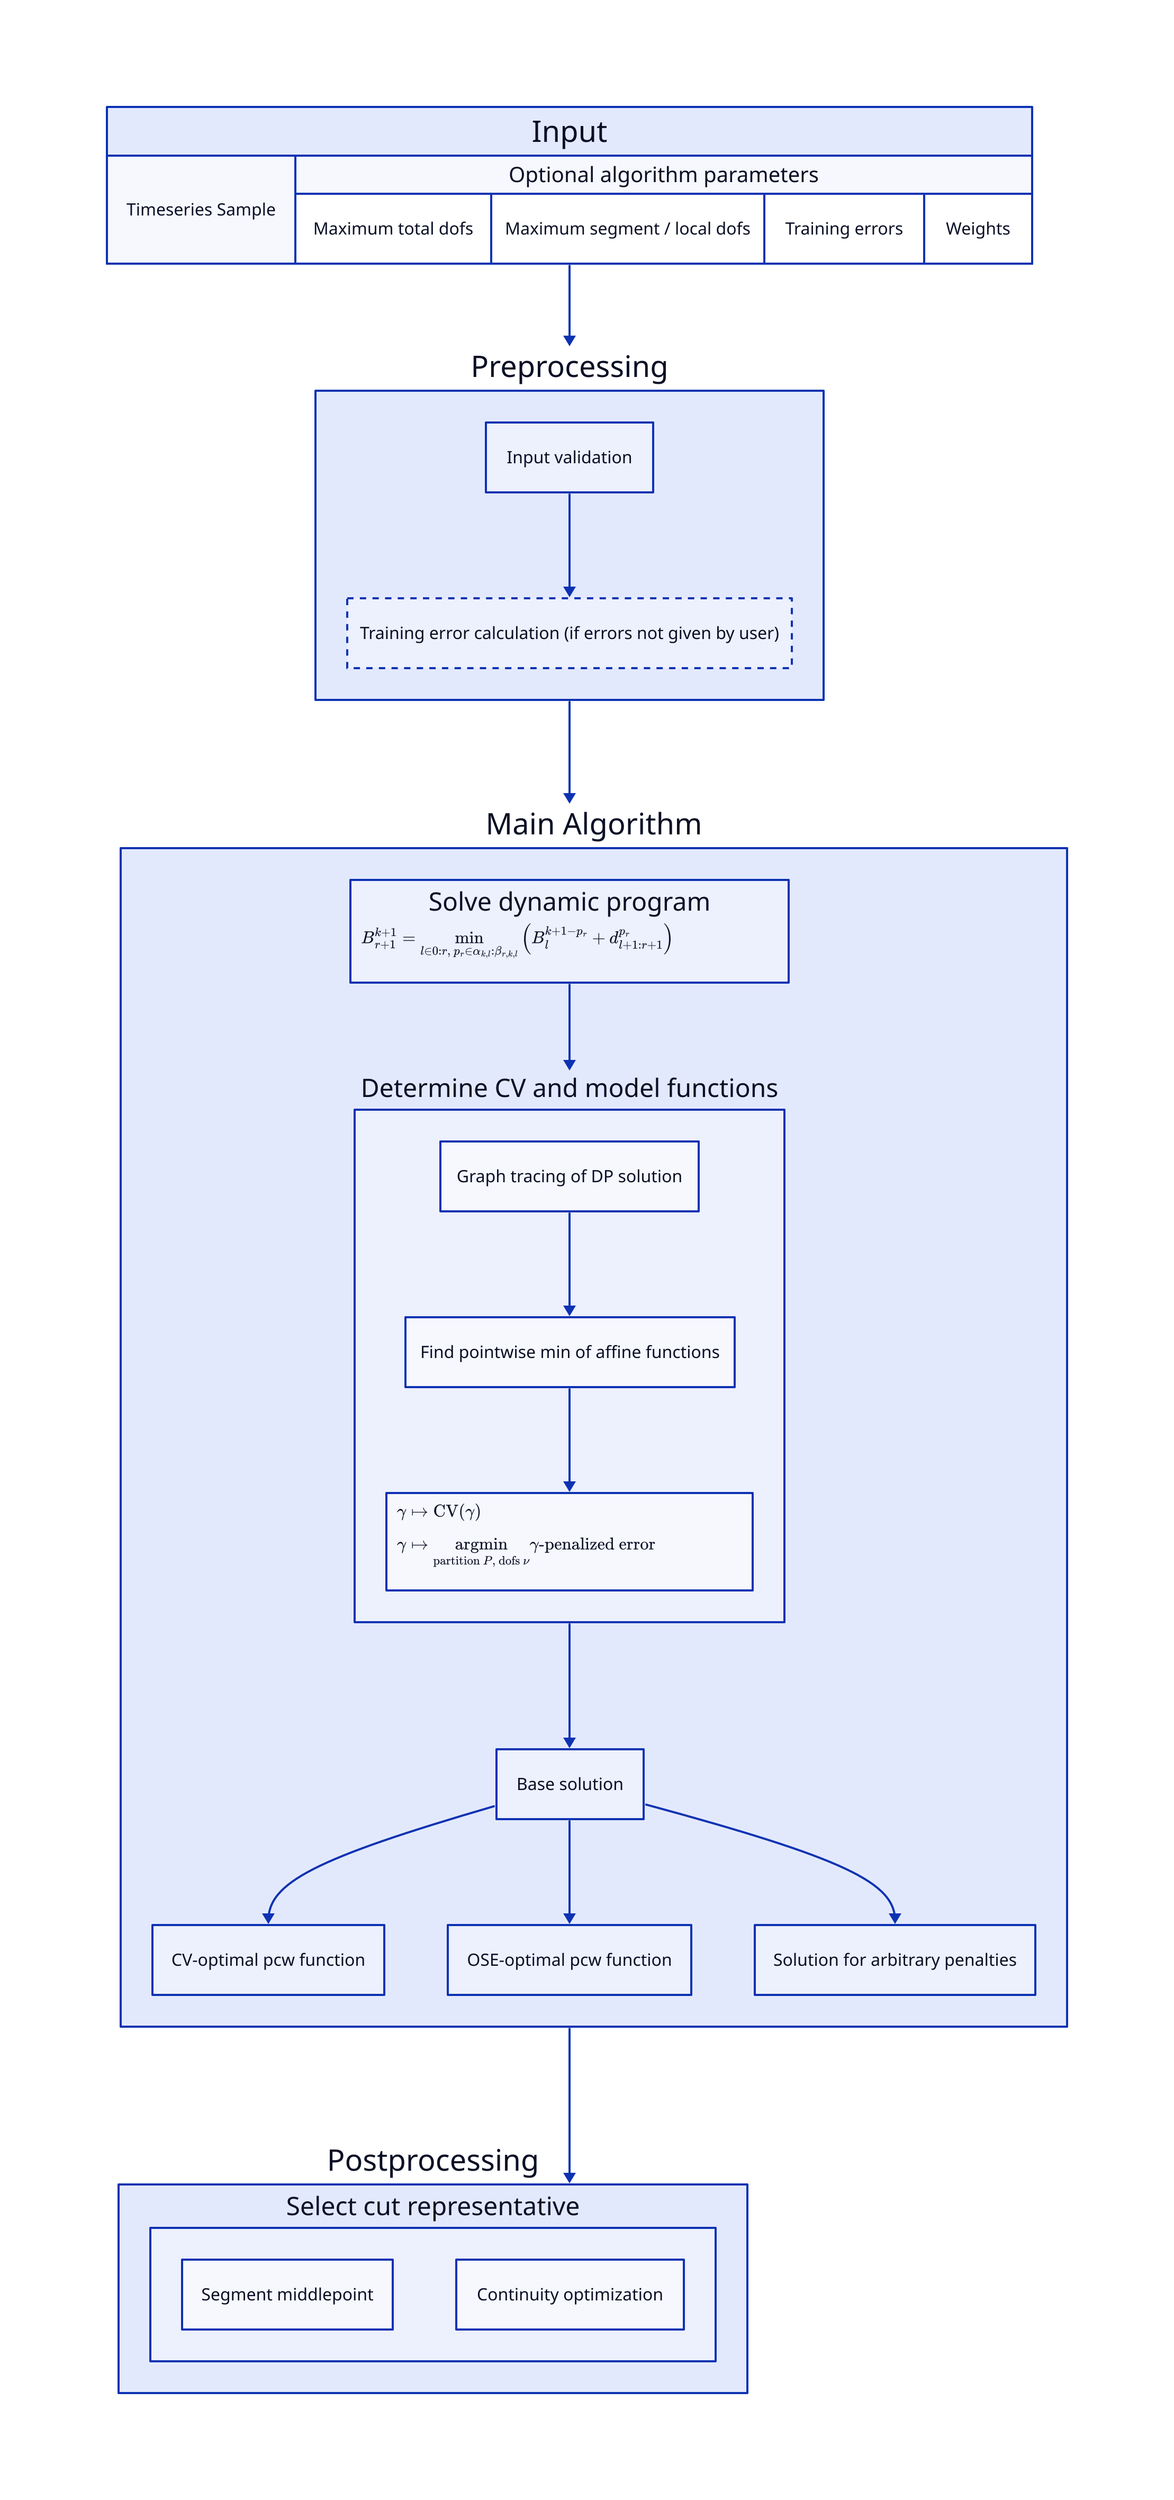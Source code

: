 Input: {
  grid-gap: 0
  grid-columns: 1

  body: "" {
    grid-gap: 0
    grid-columns: 2
    sample: Timeseries Sample
    Optional algorithm parameters: {
      grid-gap: 0
      grid-columns: 5
      max_total_dof: Maximum total dofs
      max_seg_dof: Maximum segment / local dofs
      residual: Training errors
      weights: Weights
    }
  }
}

Preprocessing: {
  validation: Input validation
  residuals: Training error calculation (if errors not given by user) {
    style: {
      stroke-dash: 3
    }
  }
  validation -> residuals
}

main: Main Algorithm {
  dp: Solve dynamic program {
    grid-gap: 10
    grid-columns: 1
    formula: |latex
      \\large {
        B_{r+1}^{k+1} = \\min_{
          l \\in 0:r, ~
                p_r \\in \\alpha_{k,l} : \\beta_{r,k,l}
              }} \\left( B_l^{k + 1 - p_r} + d_{l+1:r+1}^{p_r} \\right)
    |
  } # \\min_{\\substack{l \\ in 0:r \\ p_r \\in \\alpha_{k,l} : \\beta_{r,k,l}}} f(x)}
  cv: Determine CV and model functions {
    tracing: Graph tracing of DP solution
    min: Find pointwise min of affine functions
    funcs: "" {
      grid-gap: 10
      grid-columns: 1
      cv_func: |latex
        \\large {
          \\gamma \\mapsto \\mathrm{CV}(\\gamma)
        }
      |
      model_func: |latex
        \\large { 
          \\gamma \\mapsto \\underset{\\text{partition}~P, ~ \\text{dofs}~\\nu}{\\mathrm{argmin}} \\gamma\\text{-penalized error} 
        }
      |
    }
    tracing -> min -> funcs
  }

  solution: Base solution
  dp -> cv -> solution

  solution -> CV-optimal pcw function
  solution -> OSE-optimal pcw function
  solution -> Solution for arbitrary penalties
}

Postprocessing: {
  Select cut representative: {
    Segment middlepoint
    Continuity optimization
  }
}

Input -> Preprocessing -> main -> Postprocessing

